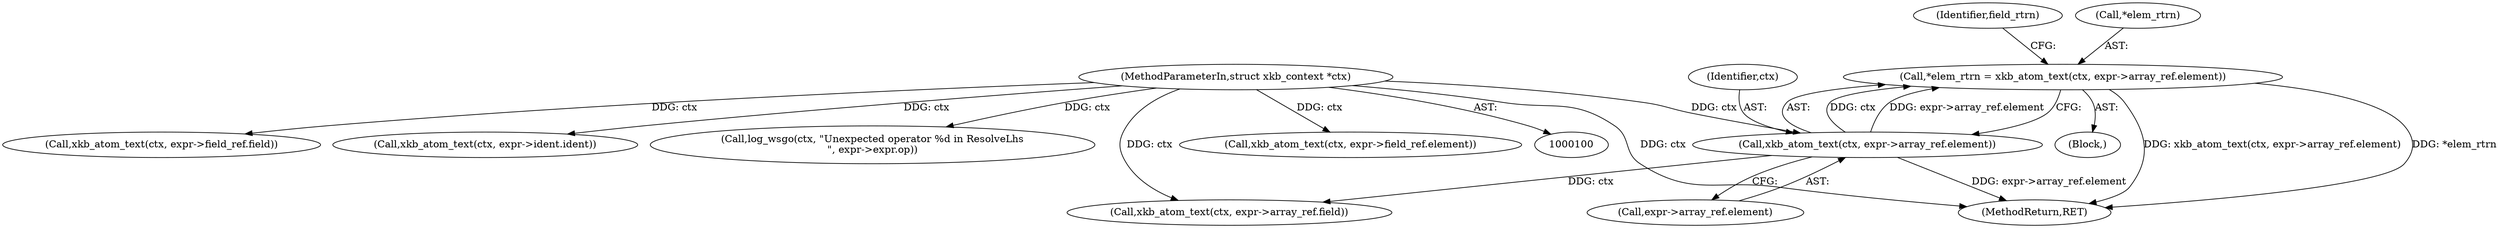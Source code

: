 digraph "0_libxkbcommon_38e1766bc6e20108948aec8a0b222a4bad0254e9@pointer" {
"1000166" [label="(Call,*elem_rtrn = xkb_atom_text(ctx, expr->array_ref.element))"];
"1000169" [label="(Call,xkb_atom_text(ctx, expr->array_ref.element))"];
"1000101" [label="(MethodParameterIn,struct xkb_context *ctx)"];
"1000166" [label="(Call,*elem_rtrn = xkb_atom_text(ctx, expr->array_ref.element))"];
"1000101" [label="(MethodParameterIn,struct xkb_context *ctx)"];
"1000152" [label="(Call,xkb_atom_text(ctx, expr->field_ref.field))"];
"1000171" [label="(Call,expr->array_ref.element)"];
"1000178" [label="(Identifier,field_rtrn)"];
"1000122" [label="(Call,xkb_atom_text(ctx, expr->ident.ident))"];
"1000170" [label="(Identifier,ctx)"];
"1000169" [label="(Call,xkb_atom_text(ctx, expr->array_ref.element))"];
"1000113" [label="(Block,)"];
"1000198" [label="(Call,log_wsgo(ctx, \"Unexpected operator %d in ResolveLhs\n\", expr->expr.op))"];
"1000167" [label="(Call,*elem_rtrn)"];
"1000179" [label="(Call,xkb_atom_text(ctx, expr->array_ref.field))"];
"1000208" [label="(MethodReturn,RET)"];
"1000142" [label="(Call,xkb_atom_text(ctx, expr->field_ref.element))"];
"1000166" -> "1000113"  [label="AST: "];
"1000166" -> "1000169"  [label="CFG: "];
"1000167" -> "1000166"  [label="AST: "];
"1000169" -> "1000166"  [label="AST: "];
"1000178" -> "1000166"  [label="CFG: "];
"1000166" -> "1000208"  [label="DDG: xkb_atom_text(ctx, expr->array_ref.element)"];
"1000166" -> "1000208"  [label="DDG: *elem_rtrn"];
"1000169" -> "1000166"  [label="DDG: ctx"];
"1000169" -> "1000166"  [label="DDG: expr->array_ref.element"];
"1000169" -> "1000171"  [label="CFG: "];
"1000170" -> "1000169"  [label="AST: "];
"1000171" -> "1000169"  [label="AST: "];
"1000169" -> "1000208"  [label="DDG: expr->array_ref.element"];
"1000101" -> "1000169"  [label="DDG: ctx"];
"1000169" -> "1000179"  [label="DDG: ctx"];
"1000101" -> "1000100"  [label="AST: "];
"1000101" -> "1000208"  [label="DDG: ctx"];
"1000101" -> "1000122"  [label="DDG: ctx"];
"1000101" -> "1000142"  [label="DDG: ctx"];
"1000101" -> "1000152"  [label="DDG: ctx"];
"1000101" -> "1000179"  [label="DDG: ctx"];
"1000101" -> "1000198"  [label="DDG: ctx"];
}
